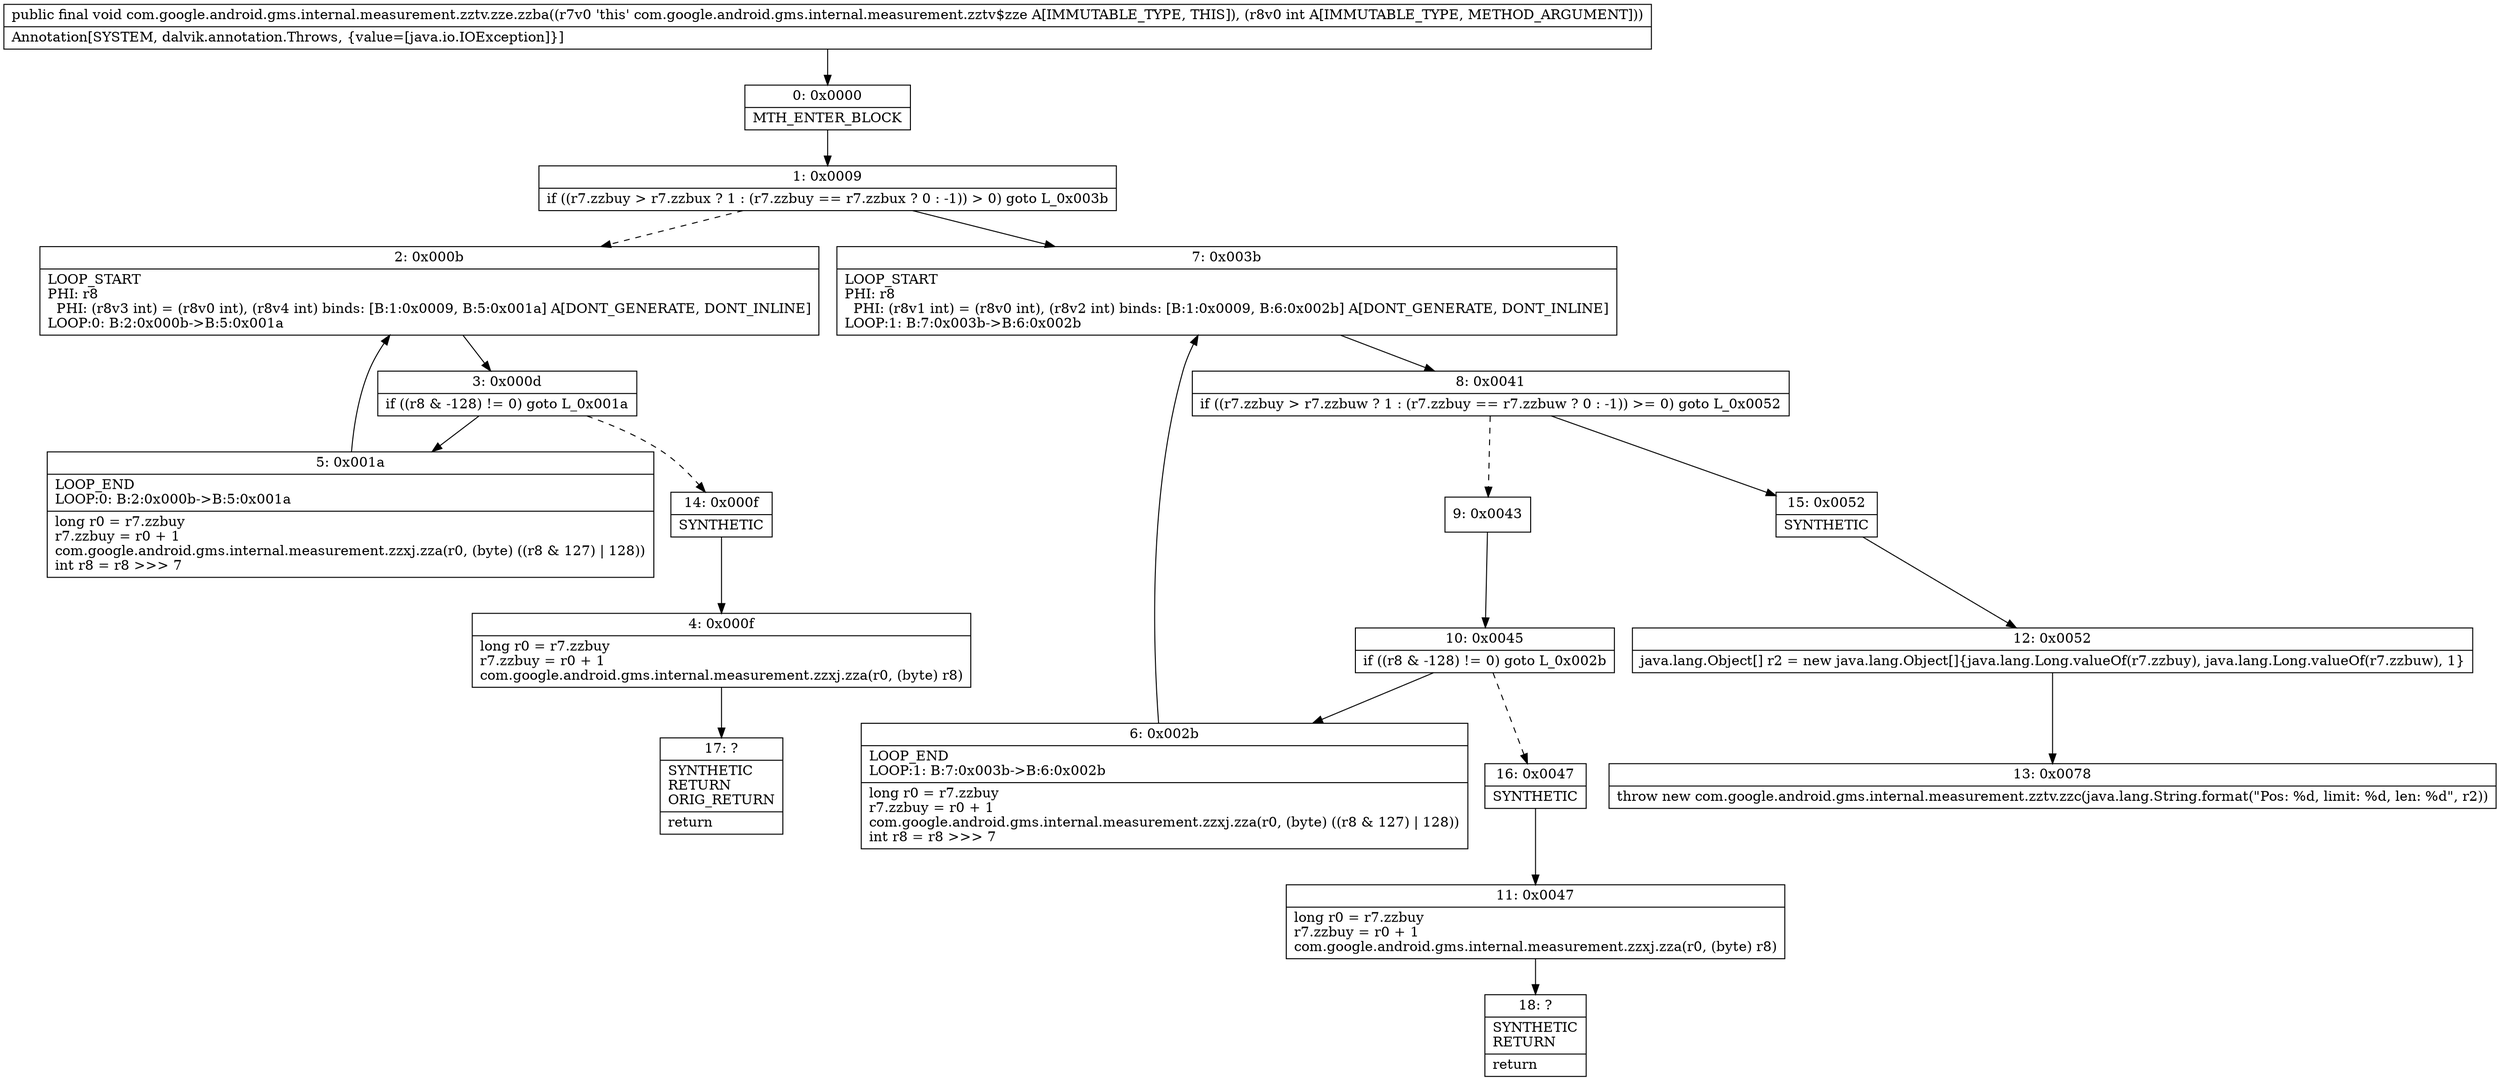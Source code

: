 digraph "CFG forcom.google.android.gms.internal.measurement.zztv.zze.zzba(I)V" {
Node_0 [shape=record,label="{0\:\ 0x0000|MTH_ENTER_BLOCK\l}"];
Node_1 [shape=record,label="{1\:\ 0x0009|if ((r7.zzbuy \> r7.zzbux ? 1 : (r7.zzbuy == r7.zzbux ? 0 : \-1)) \> 0) goto L_0x003b\l}"];
Node_2 [shape=record,label="{2\:\ 0x000b|LOOP_START\lPHI: r8 \l  PHI: (r8v3 int) = (r8v0 int), (r8v4 int) binds: [B:1:0x0009, B:5:0x001a] A[DONT_GENERATE, DONT_INLINE]\lLOOP:0: B:2:0x000b\-\>B:5:0x001a\l}"];
Node_3 [shape=record,label="{3\:\ 0x000d|if ((r8 & \-128) != 0) goto L_0x001a\l}"];
Node_4 [shape=record,label="{4\:\ 0x000f|long r0 = r7.zzbuy\lr7.zzbuy = r0 + 1\lcom.google.android.gms.internal.measurement.zzxj.zza(r0, (byte) r8)\l}"];
Node_5 [shape=record,label="{5\:\ 0x001a|LOOP_END\lLOOP:0: B:2:0x000b\-\>B:5:0x001a\l|long r0 = r7.zzbuy\lr7.zzbuy = r0 + 1\lcom.google.android.gms.internal.measurement.zzxj.zza(r0, (byte) ((r8 & 127) \| 128))\lint r8 = r8 \>\>\> 7\l}"];
Node_6 [shape=record,label="{6\:\ 0x002b|LOOP_END\lLOOP:1: B:7:0x003b\-\>B:6:0x002b\l|long r0 = r7.zzbuy\lr7.zzbuy = r0 + 1\lcom.google.android.gms.internal.measurement.zzxj.zza(r0, (byte) ((r8 & 127) \| 128))\lint r8 = r8 \>\>\> 7\l}"];
Node_7 [shape=record,label="{7\:\ 0x003b|LOOP_START\lPHI: r8 \l  PHI: (r8v1 int) = (r8v0 int), (r8v2 int) binds: [B:1:0x0009, B:6:0x002b] A[DONT_GENERATE, DONT_INLINE]\lLOOP:1: B:7:0x003b\-\>B:6:0x002b\l}"];
Node_8 [shape=record,label="{8\:\ 0x0041|if ((r7.zzbuy \> r7.zzbuw ? 1 : (r7.zzbuy == r7.zzbuw ? 0 : \-1)) \>= 0) goto L_0x0052\l}"];
Node_9 [shape=record,label="{9\:\ 0x0043}"];
Node_10 [shape=record,label="{10\:\ 0x0045|if ((r8 & \-128) != 0) goto L_0x002b\l}"];
Node_11 [shape=record,label="{11\:\ 0x0047|long r0 = r7.zzbuy\lr7.zzbuy = r0 + 1\lcom.google.android.gms.internal.measurement.zzxj.zza(r0, (byte) r8)\l}"];
Node_12 [shape=record,label="{12\:\ 0x0052|java.lang.Object[] r2 = new java.lang.Object[]\{java.lang.Long.valueOf(r7.zzbuy), java.lang.Long.valueOf(r7.zzbuw), 1\}\l}"];
Node_13 [shape=record,label="{13\:\ 0x0078|throw new com.google.android.gms.internal.measurement.zztv.zzc(java.lang.String.format(\"Pos: %d, limit: %d, len: %d\", r2))\l}"];
Node_14 [shape=record,label="{14\:\ 0x000f|SYNTHETIC\l}"];
Node_15 [shape=record,label="{15\:\ 0x0052|SYNTHETIC\l}"];
Node_16 [shape=record,label="{16\:\ 0x0047|SYNTHETIC\l}"];
Node_17 [shape=record,label="{17\:\ ?|SYNTHETIC\lRETURN\lORIG_RETURN\l|return\l}"];
Node_18 [shape=record,label="{18\:\ ?|SYNTHETIC\lRETURN\l|return\l}"];
MethodNode[shape=record,label="{public final void com.google.android.gms.internal.measurement.zztv.zze.zzba((r7v0 'this' com.google.android.gms.internal.measurement.zztv$zze A[IMMUTABLE_TYPE, THIS]), (r8v0 int A[IMMUTABLE_TYPE, METHOD_ARGUMENT]))  | Annotation[SYSTEM, dalvik.annotation.Throws, \{value=[java.io.IOException]\}]\l}"];
MethodNode -> Node_0;
Node_0 -> Node_1;
Node_1 -> Node_2[style=dashed];
Node_1 -> Node_7;
Node_2 -> Node_3;
Node_3 -> Node_5;
Node_3 -> Node_14[style=dashed];
Node_4 -> Node_17;
Node_5 -> Node_2;
Node_6 -> Node_7;
Node_7 -> Node_8;
Node_8 -> Node_9[style=dashed];
Node_8 -> Node_15;
Node_9 -> Node_10;
Node_10 -> Node_6;
Node_10 -> Node_16[style=dashed];
Node_11 -> Node_18;
Node_12 -> Node_13;
Node_14 -> Node_4;
Node_15 -> Node_12;
Node_16 -> Node_11;
}

